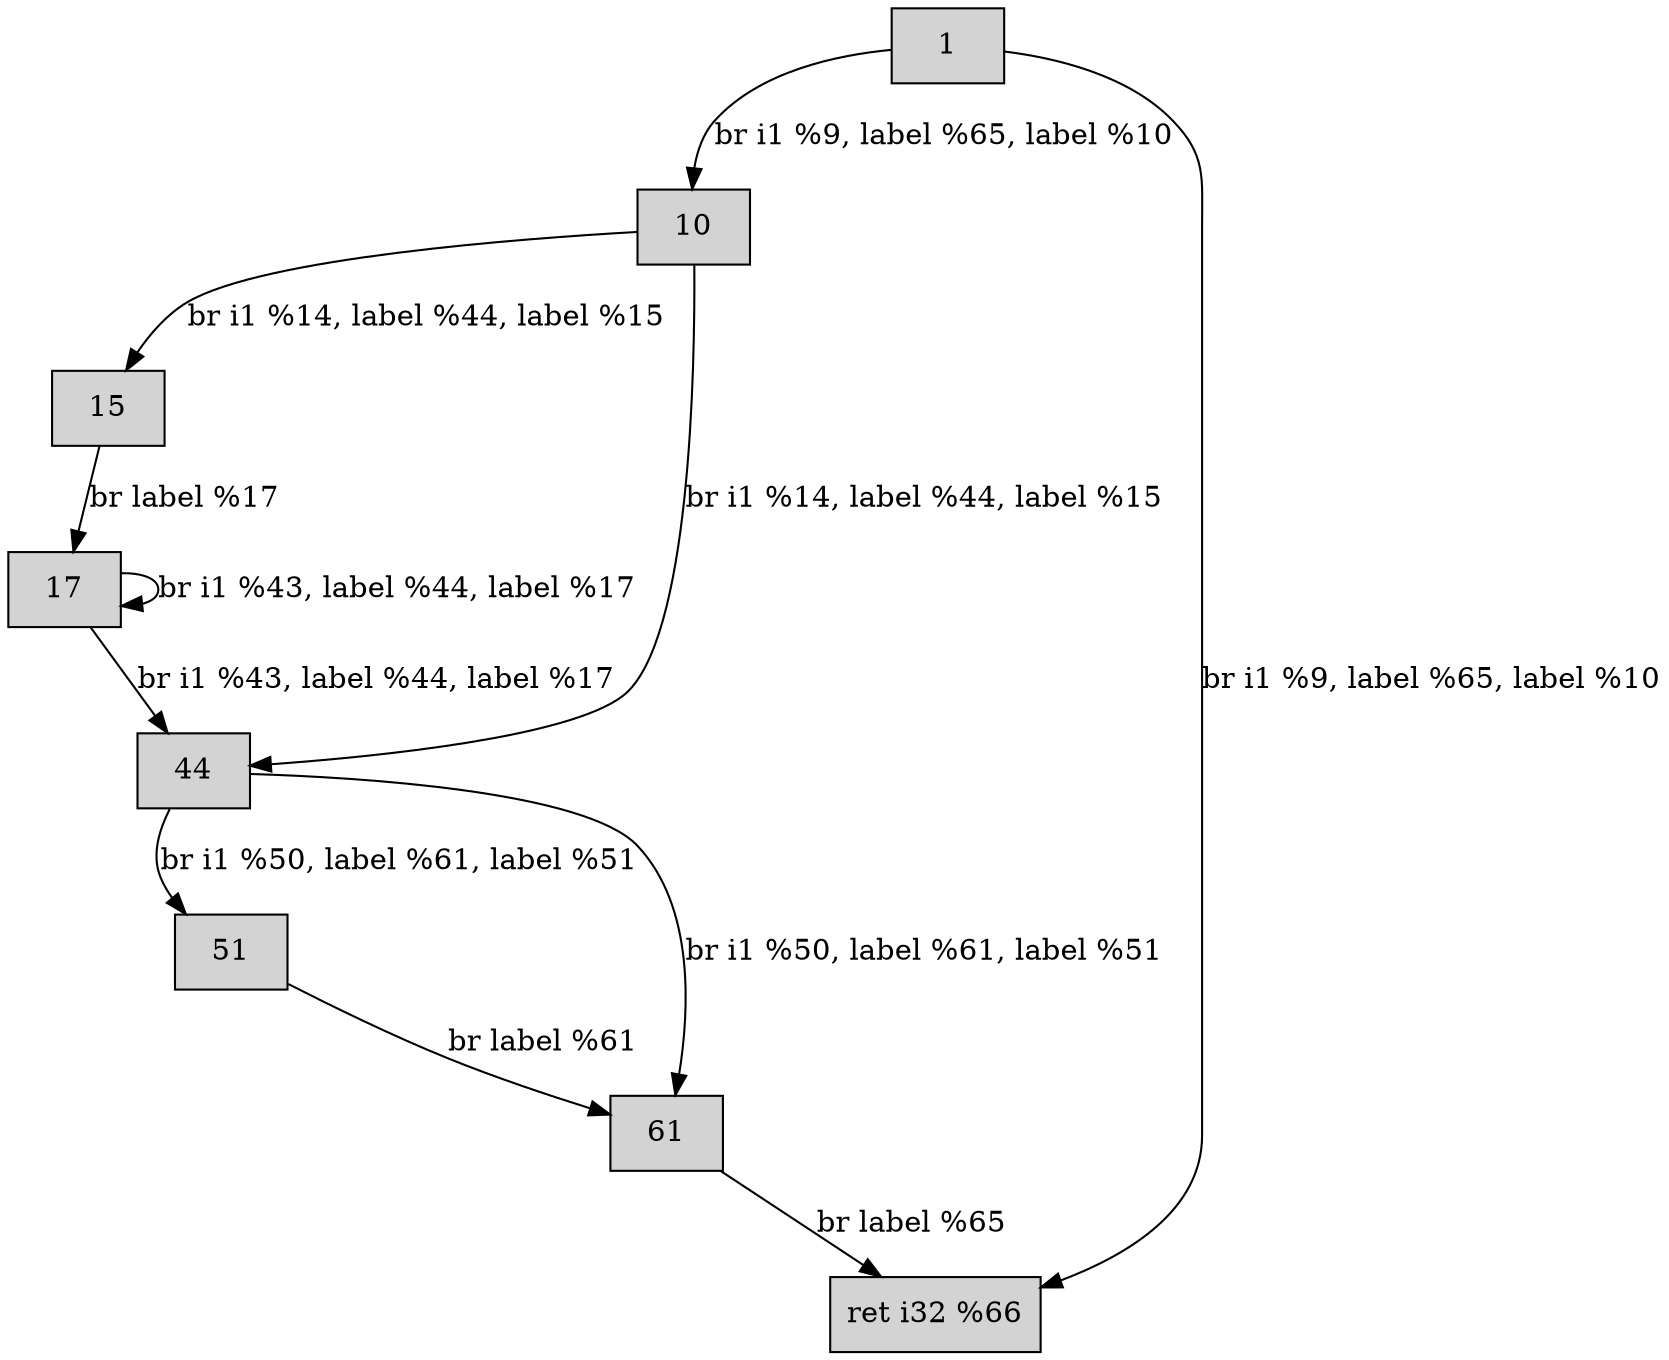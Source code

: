 digraph CFG {
    node[shape=box, style=filled];
    
    "1" [label="1"];
    "10" [label="10"];
    "15" [label="15"];
    "17" [label="17"];
    "44" [label="44"];
    "51" [label="51"];
    "61" [label="61"];
    "65" [label="65"];
    
    "1" -> "65" [label="br i1 %9, label %65, label %10"];
    "1" -> "10" [label="br i1 %9, label %65, label %10"];
    
    "10" -> "44" [label="br i1 %14, label %44, label %15"];
    "10" -> "15" [label="br i1 %14, label %44, label %15"];
    
    "15" -> "17" [label="br label %17"];
    "17" -> "17" [label="br i1 %43, label %44, label %17"];
    "17" -> "44" [label="br i1 %43, label %44, label %17"];
    
    "44" -> "51" [label="br i1 %50, label %61, label %51"];
    "44" -> "61" [label="br i1 %50, label %61, label %51"];
    
    "51" -> "61" [label="br label %61"];
    
    "61" -> "65" [label="br label %65"];
    
    "65" [label="ret i32 %66"];
}